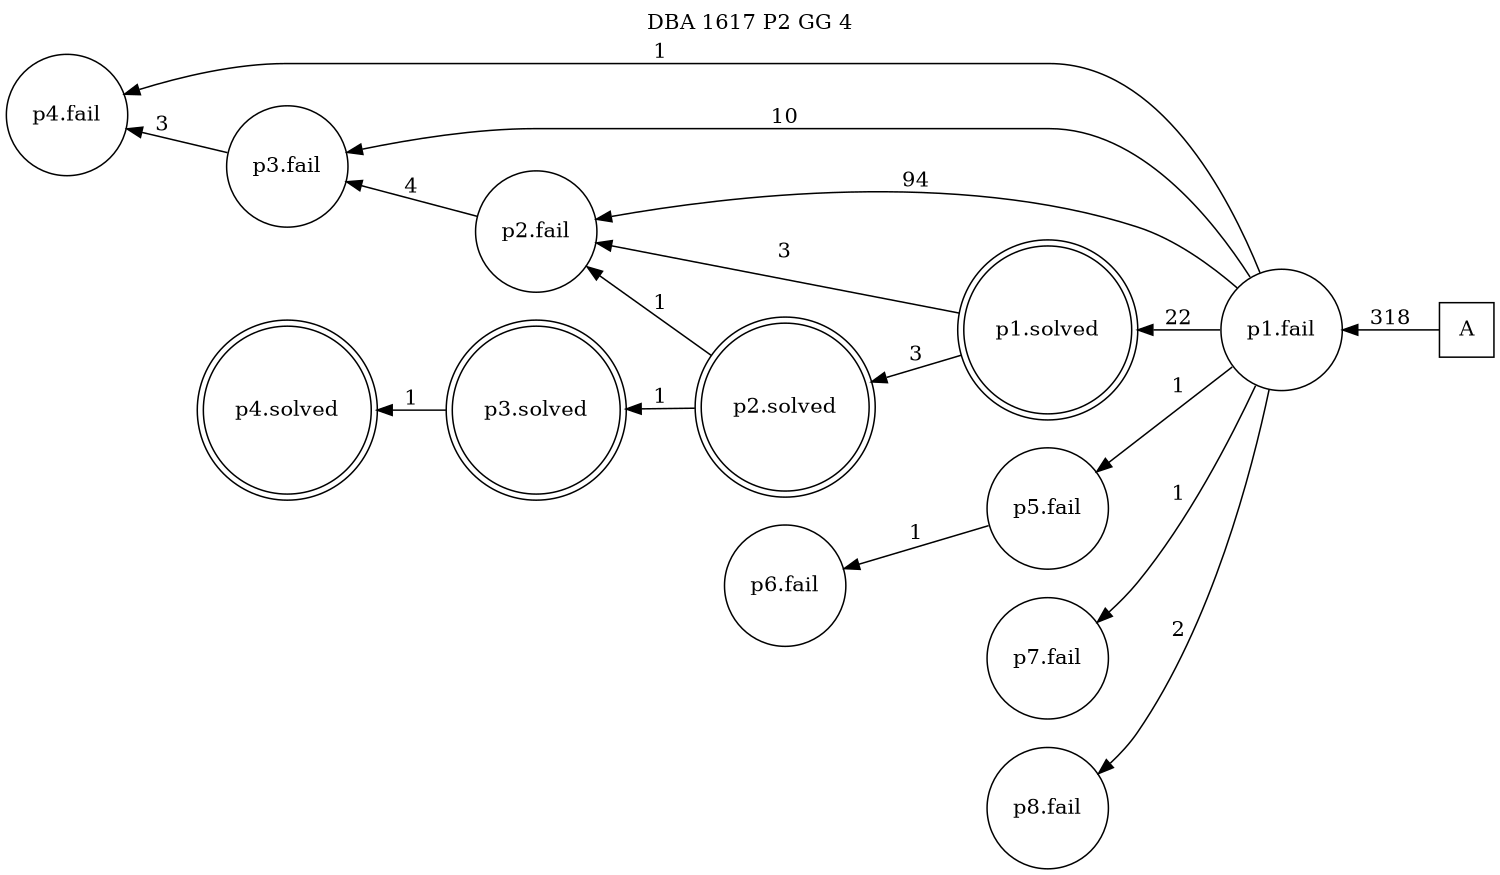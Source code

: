 digraph DBA_1617_P2_GG_4_GOOD {
labelloc="tl"
label= " DBA 1617 P2 GG 4 "
rankdir="RL";
graph [ size=" 10 , 10 !"]

"A" [shape="square" label="A"]
"p1.fail" [shape="circle" label="p1.fail"]
"p1.solved" [shape="doublecircle" label="p1.solved"]
"p3.fail" [shape="circle" label="p3.fail"]
"p2.fail" [shape="circle" label="p2.fail"]
"p4.fail" [shape="circle" label="p4.fail"]
"p5.fail" [shape="circle" label="p5.fail"]
"p6.fail" [shape="circle" label="p6.fail"]
"p7.fail" [shape="circle" label="p7.fail"]
"p8.fail" [shape="circle" label="p8.fail"]
"p2.solved" [shape="doublecircle" label="p2.solved"]
"p3.solved" [shape="doublecircle" label="p3.solved"]
"p4.solved" [shape="doublecircle" label="p4.solved"]
"A" -> "p1.fail" [ label=318]
"p1.fail" -> "p1.solved" [ label=22]
"p1.fail" -> "p3.fail" [ label=10]
"p1.fail" -> "p2.fail" [ label=94]
"p1.fail" -> "p4.fail" [ label=1]
"p1.fail" -> "p5.fail" [ label=1]
"p1.fail" -> "p7.fail" [ label=1]
"p1.fail" -> "p8.fail" [ label=2]
"p1.solved" -> "p2.fail" [ label=3]
"p1.solved" -> "p2.solved" [ label=3]
"p3.fail" -> "p4.fail" [ label=3]
"p2.fail" -> "p3.fail" [ label=4]
"p5.fail" -> "p6.fail" [ label=1]
"p2.solved" -> "p2.fail" [ label=1]
"p2.solved" -> "p3.solved" [ label=1]
"p3.solved" -> "p4.solved" [ label=1]
}
